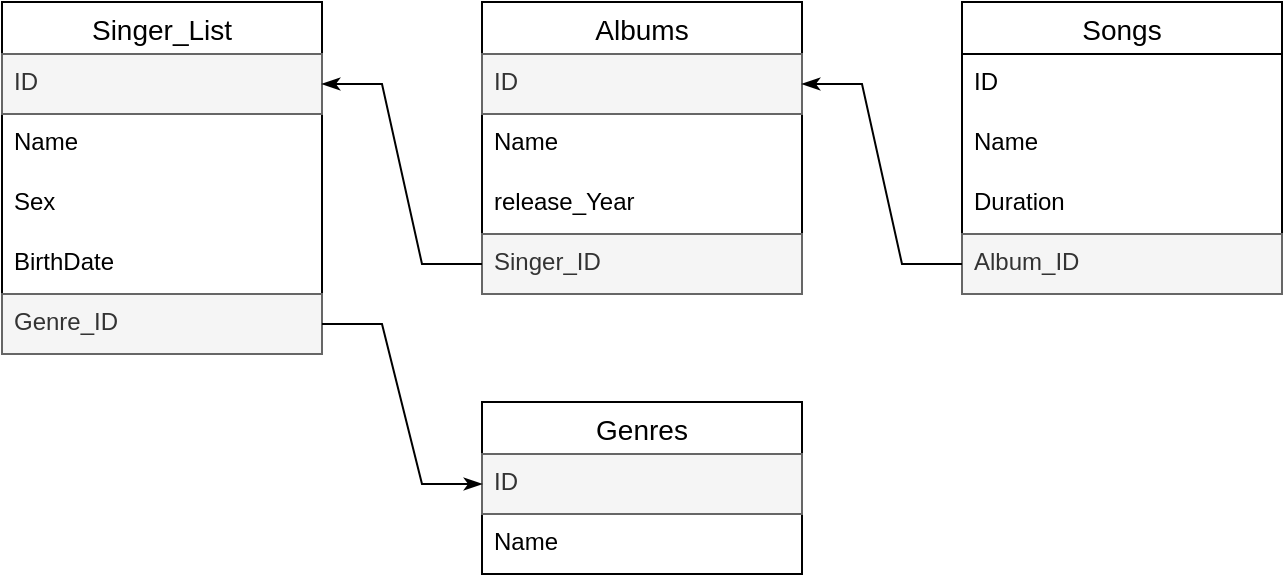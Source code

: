 <mxfile version="18.0.7" type="github">
  <diagram id="OaPpeEzMgXCUAfWUZc8_" name="Page-1">
    <mxGraphModel dx="1038" dy="575" grid="1" gridSize="10" guides="1" tooltips="1" connect="1" arrows="1" fold="1" page="1" pageScale="1" pageWidth="827" pageHeight="1169" math="0" shadow="0">
      <root>
        <mxCell id="0" />
        <mxCell id="1" parent="0" />
        <mxCell id="HKt2jKEnn7CX6c_Hlh9E-1" value="Singer_List" style="swimlane;fontStyle=0;childLayout=stackLayout;horizontal=1;startSize=26;horizontalStack=0;resizeParent=1;resizeParentMax=0;resizeLast=0;collapsible=1;marginBottom=0;align=center;fontSize=14;" vertex="1" parent="1">
          <mxGeometry x="80" y="80" width="160" height="176" as="geometry" />
        </mxCell>
        <mxCell id="HKt2jKEnn7CX6c_Hlh9E-2" value="ID" style="text;strokeColor=#666666;fillColor=#f5f5f5;spacingLeft=4;spacingRight=4;overflow=hidden;rotatable=0;points=[[0,0.5],[1,0.5]];portConstraint=eastwest;fontSize=12;fontColor=#333333;" vertex="1" parent="HKt2jKEnn7CX6c_Hlh9E-1">
          <mxGeometry y="26" width="160" height="30" as="geometry" />
        </mxCell>
        <mxCell id="HKt2jKEnn7CX6c_Hlh9E-3" value="Name" style="text;strokeColor=none;fillColor=none;spacingLeft=4;spacingRight=4;overflow=hidden;rotatable=0;points=[[0,0.5],[1,0.5]];portConstraint=eastwest;fontSize=12;" vertex="1" parent="HKt2jKEnn7CX6c_Hlh9E-1">
          <mxGeometry y="56" width="160" height="30" as="geometry" />
        </mxCell>
        <mxCell id="HKt2jKEnn7CX6c_Hlh9E-4" value="Sex" style="text;strokeColor=none;fillColor=none;spacingLeft=4;spacingRight=4;overflow=hidden;rotatable=0;points=[[0,0.5],[1,0.5]];portConstraint=eastwest;fontSize=12;" vertex="1" parent="HKt2jKEnn7CX6c_Hlh9E-1">
          <mxGeometry y="86" width="160" height="30" as="geometry" />
        </mxCell>
        <mxCell id="HKt2jKEnn7CX6c_Hlh9E-6" value="BirthDate" style="text;strokeColor=none;fillColor=none;spacingLeft=4;spacingRight=4;overflow=hidden;rotatable=0;points=[[0,0.5],[1,0.5]];portConstraint=eastwest;fontSize=12;" vertex="1" parent="HKt2jKEnn7CX6c_Hlh9E-1">
          <mxGeometry y="116" width="160" height="30" as="geometry" />
        </mxCell>
        <mxCell id="HKt2jKEnn7CX6c_Hlh9E-7" value="Genre_ID" style="text;strokeColor=#666666;fillColor=#f5f5f5;spacingLeft=4;spacingRight=4;overflow=hidden;rotatable=0;points=[[0,0.5],[1,0.5]];portConstraint=eastwest;fontSize=12;fontColor=#333333;" vertex="1" parent="HKt2jKEnn7CX6c_Hlh9E-1">
          <mxGeometry y="146" width="160" height="30" as="geometry" />
        </mxCell>
        <mxCell id="HKt2jKEnn7CX6c_Hlh9E-8" value="Albums" style="swimlane;fontStyle=0;childLayout=stackLayout;horizontal=1;startSize=26;horizontalStack=0;resizeParent=1;resizeParentMax=0;resizeLast=0;collapsible=1;marginBottom=0;align=center;fontSize=14;" vertex="1" parent="1">
          <mxGeometry x="320" y="80" width="160" height="146" as="geometry" />
        </mxCell>
        <mxCell id="HKt2jKEnn7CX6c_Hlh9E-9" value="ID" style="text;strokeColor=#666666;fillColor=#f5f5f5;spacingLeft=4;spacingRight=4;overflow=hidden;rotatable=0;points=[[0,0.5],[1,0.5]];portConstraint=eastwest;fontSize=12;fontColor=#333333;" vertex="1" parent="HKt2jKEnn7CX6c_Hlh9E-8">
          <mxGeometry y="26" width="160" height="30" as="geometry" />
        </mxCell>
        <mxCell id="HKt2jKEnn7CX6c_Hlh9E-10" value="Name" style="text;strokeColor=none;fillColor=none;spacingLeft=4;spacingRight=4;overflow=hidden;rotatable=0;points=[[0,0.5],[1,0.5]];portConstraint=eastwest;fontSize=12;" vertex="1" parent="HKt2jKEnn7CX6c_Hlh9E-8">
          <mxGeometry y="56" width="160" height="30" as="geometry" />
        </mxCell>
        <mxCell id="HKt2jKEnn7CX6c_Hlh9E-12" value="release_Year" style="text;strokeColor=none;fillColor=none;spacingLeft=4;spacingRight=4;overflow=hidden;rotatable=0;points=[[0,0.5],[1,0.5]];portConstraint=eastwest;fontSize=12;" vertex="1" parent="HKt2jKEnn7CX6c_Hlh9E-8">
          <mxGeometry y="86" width="160" height="30" as="geometry" />
        </mxCell>
        <mxCell id="HKt2jKEnn7CX6c_Hlh9E-11" value="Singer_ID" style="text;strokeColor=#666666;fillColor=#f5f5f5;spacingLeft=4;spacingRight=4;overflow=hidden;rotatable=0;points=[[0,0.5],[1,0.5]];portConstraint=eastwest;fontSize=12;fontColor=#333333;" vertex="1" parent="HKt2jKEnn7CX6c_Hlh9E-8">
          <mxGeometry y="116" width="160" height="30" as="geometry" />
        </mxCell>
        <mxCell id="HKt2jKEnn7CX6c_Hlh9E-14" value="" style="edgeStyle=entityRelationEdgeStyle;fontSize=12;html=1;endArrow=classicThin;endFill=1;rounded=0;exitX=0;exitY=0.5;exitDx=0;exitDy=0;" edge="1" parent="1" source="HKt2jKEnn7CX6c_Hlh9E-11" target="HKt2jKEnn7CX6c_Hlh9E-2">
          <mxGeometry width="100" height="100" relative="1" as="geometry">
            <mxPoint x="360" y="350" as="sourcePoint" />
            <mxPoint x="460" y="250" as="targetPoint" />
          </mxGeometry>
        </mxCell>
        <mxCell id="HKt2jKEnn7CX6c_Hlh9E-15" value="Songs" style="swimlane;fontStyle=0;childLayout=stackLayout;horizontal=1;startSize=26;horizontalStack=0;resizeParent=1;resizeParentMax=0;resizeLast=0;collapsible=1;marginBottom=0;align=center;fontSize=14;" vertex="1" parent="1">
          <mxGeometry x="560" y="80" width="160" height="146" as="geometry" />
        </mxCell>
        <mxCell id="HKt2jKEnn7CX6c_Hlh9E-16" value="ID" style="text;strokeColor=none;fillColor=none;spacingLeft=4;spacingRight=4;overflow=hidden;rotatable=0;points=[[0,0.5],[1,0.5]];portConstraint=eastwest;fontSize=12;" vertex="1" parent="HKt2jKEnn7CX6c_Hlh9E-15">
          <mxGeometry y="26" width="160" height="30" as="geometry" />
        </mxCell>
        <mxCell id="HKt2jKEnn7CX6c_Hlh9E-17" value="Name" style="text;strokeColor=none;fillColor=none;spacingLeft=4;spacingRight=4;overflow=hidden;rotatable=0;points=[[0,0.5],[1,0.5]];portConstraint=eastwest;fontSize=12;" vertex="1" parent="HKt2jKEnn7CX6c_Hlh9E-15">
          <mxGeometry y="56" width="160" height="30" as="geometry" />
        </mxCell>
        <mxCell id="HKt2jKEnn7CX6c_Hlh9E-18" value="Duration" style="text;strokeColor=none;fillColor=none;spacingLeft=4;spacingRight=4;overflow=hidden;rotatable=0;points=[[0,0.5],[1,0.5]];portConstraint=eastwest;fontSize=12;" vertex="1" parent="HKt2jKEnn7CX6c_Hlh9E-15">
          <mxGeometry y="86" width="160" height="30" as="geometry" />
        </mxCell>
        <mxCell id="HKt2jKEnn7CX6c_Hlh9E-19" value="Album_ID" style="text;strokeColor=#666666;fillColor=#f5f5f5;spacingLeft=4;spacingRight=4;overflow=hidden;rotatable=0;points=[[0,0.5],[1,0.5]];portConstraint=eastwest;fontSize=12;fontColor=#333333;" vertex="1" parent="HKt2jKEnn7CX6c_Hlh9E-15">
          <mxGeometry y="116" width="160" height="30" as="geometry" />
        </mxCell>
        <mxCell id="HKt2jKEnn7CX6c_Hlh9E-20" value="" style="edgeStyle=entityRelationEdgeStyle;fontSize=12;html=1;endArrow=classicThin;endFill=1;rounded=0;exitX=0;exitY=0.5;exitDx=0;exitDy=0;entryX=1;entryY=0.5;entryDx=0;entryDy=0;" edge="1" parent="1" source="HKt2jKEnn7CX6c_Hlh9E-19" target="HKt2jKEnn7CX6c_Hlh9E-9">
          <mxGeometry width="100" height="100" relative="1" as="geometry">
            <mxPoint x="360" y="310" as="sourcePoint" />
            <mxPoint x="280" y="220" as="targetPoint" />
          </mxGeometry>
        </mxCell>
        <mxCell id="HKt2jKEnn7CX6c_Hlh9E-21" value="Genres" style="swimlane;fontStyle=0;childLayout=stackLayout;horizontal=1;startSize=26;horizontalStack=0;resizeParent=1;resizeParentMax=0;resizeLast=0;collapsible=1;marginBottom=0;align=center;fontSize=14;" vertex="1" parent="1">
          <mxGeometry x="320" y="280" width="160" height="86" as="geometry" />
        </mxCell>
        <mxCell id="HKt2jKEnn7CX6c_Hlh9E-22" value="ID" style="text;strokeColor=#666666;fillColor=#f5f5f5;spacingLeft=4;spacingRight=4;overflow=hidden;rotatable=0;points=[[0,0.5],[1,0.5]];portConstraint=eastwest;fontSize=12;fontColor=#333333;" vertex="1" parent="HKt2jKEnn7CX6c_Hlh9E-21">
          <mxGeometry y="26" width="160" height="30" as="geometry" />
        </mxCell>
        <mxCell id="HKt2jKEnn7CX6c_Hlh9E-23" value="Name" style="text;strokeColor=none;fillColor=none;spacingLeft=4;spacingRight=4;overflow=hidden;rotatable=0;points=[[0,0.5],[1,0.5]];portConstraint=eastwest;fontSize=12;" vertex="1" parent="HKt2jKEnn7CX6c_Hlh9E-21">
          <mxGeometry y="56" width="160" height="30" as="geometry" />
        </mxCell>
        <mxCell id="HKt2jKEnn7CX6c_Hlh9E-26" value="" style="edgeStyle=entityRelationEdgeStyle;fontSize=12;html=1;endArrow=classicThin;endFill=1;rounded=0;exitX=1;exitY=0.5;exitDx=0;exitDy=0;entryX=0;entryY=0.5;entryDx=0;entryDy=0;" edge="1" parent="1" source="HKt2jKEnn7CX6c_Hlh9E-7" target="HKt2jKEnn7CX6c_Hlh9E-22">
          <mxGeometry width="100" height="100" relative="1" as="geometry">
            <mxPoint x="330" y="460" as="sourcePoint" />
            <mxPoint x="250" y="370" as="targetPoint" />
          </mxGeometry>
        </mxCell>
      </root>
    </mxGraphModel>
  </diagram>
</mxfile>
